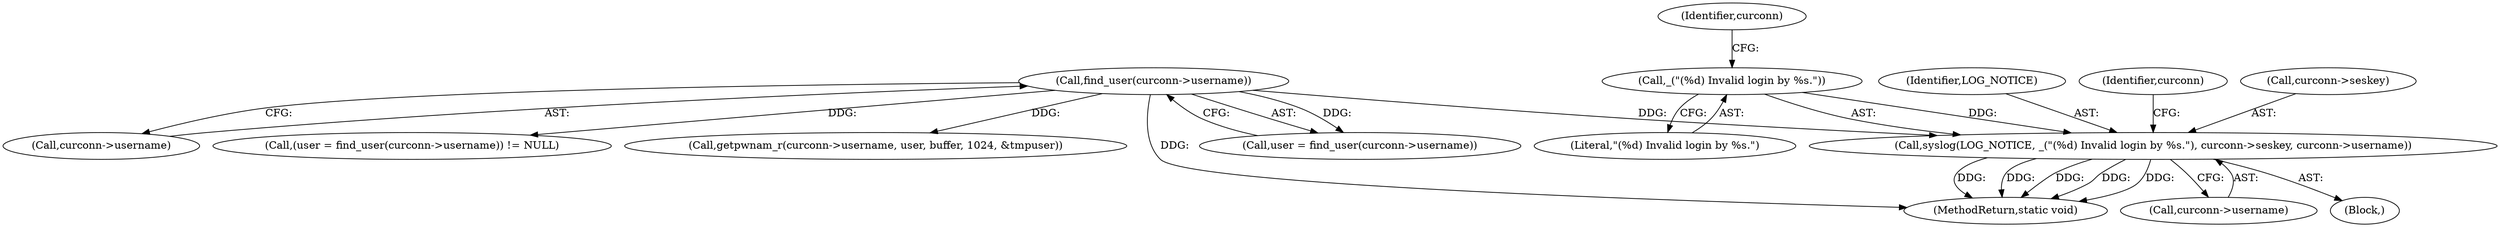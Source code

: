 digraph "0_MAC-Telnet_b69d11727d4f0f8cf719c79e3fb700f55ca03e9a_2@API" {
"1000276" [label="(Call,syslog(LOG_NOTICE, _(\"(%d) Invalid login by %s.\"), curconn->seskey, curconn->username))"];
"1000278" [label="(Call,_(\"(%d) Invalid login by %s.\"))"];
"1000140" [label="(Call,find_user(curconn->username))"];
"1000137" [label="(Call,(user = find_user(curconn->username)) != NULL)"];
"1000281" [label="(Identifier,curconn)"];
"1000397" [label="(Call,getpwnam_r(curconn->username, user, buffer, 1024, &tmpuser))"];
"1000275" [label="(Block,)"];
"1000693" [label="(MethodReturn,static void)"];
"1000277" [label="(Identifier,LOG_NOTICE)"];
"1000283" [label="(Call,curconn->username)"];
"1000287" [label="(Identifier,curconn)"];
"1000279" [label="(Literal,\"(%d) Invalid login by %s.\")"];
"1000138" [label="(Call,user = find_user(curconn->username))"];
"1000141" [label="(Call,curconn->username)"];
"1000276" [label="(Call,syslog(LOG_NOTICE, _(\"(%d) Invalid login by %s.\"), curconn->seskey, curconn->username))"];
"1000140" [label="(Call,find_user(curconn->username))"];
"1000280" [label="(Call,curconn->seskey)"];
"1000278" [label="(Call,_(\"(%d) Invalid login by %s.\"))"];
"1000276" -> "1000275"  [label="AST: "];
"1000276" -> "1000283"  [label="CFG: "];
"1000277" -> "1000276"  [label="AST: "];
"1000278" -> "1000276"  [label="AST: "];
"1000280" -> "1000276"  [label="AST: "];
"1000283" -> "1000276"  [label="AST: "];
"1000287" -> "1000276"  [label="CFG: "];
"1000276" -> "1000693"  [label="DDG: "];
"1000276" -> "1000693"  [label="DDG: "];
"1000276" -> "1000693"  [label="DDG: "];
"1000276" -> "1000693"  [label="DDG: "];
"1000276" -> "1000693"  [label="DDG: "];
"1000278" -> "1000276"  [label="DDG: "];
"1000140" -> "1000276"  [label="DDG: "];
"1000278" -> "1000279"  [label="CFG: "];
"1000279" -> "1000278"  [label="AST: "];
"1000281" -> "1000278"  [label="CFG: "];
"1000140" -> "1000138"  [label="AST: "];
"1000140" -> "1000141"  [label="CFG: "];
"1000141" -> "1000140"  [label="AST: "];
"1000138" -> "1000140"  [label="CFG: "];
"1000140" -> "1000693"  [label="DDG: "];
"1000140" -> "1000137"  [label="DDG: "];
"1000140" -> "1000138"  [label="DDG: "];
"1000140" -> "1000397"  [label="DDG: "];
}
